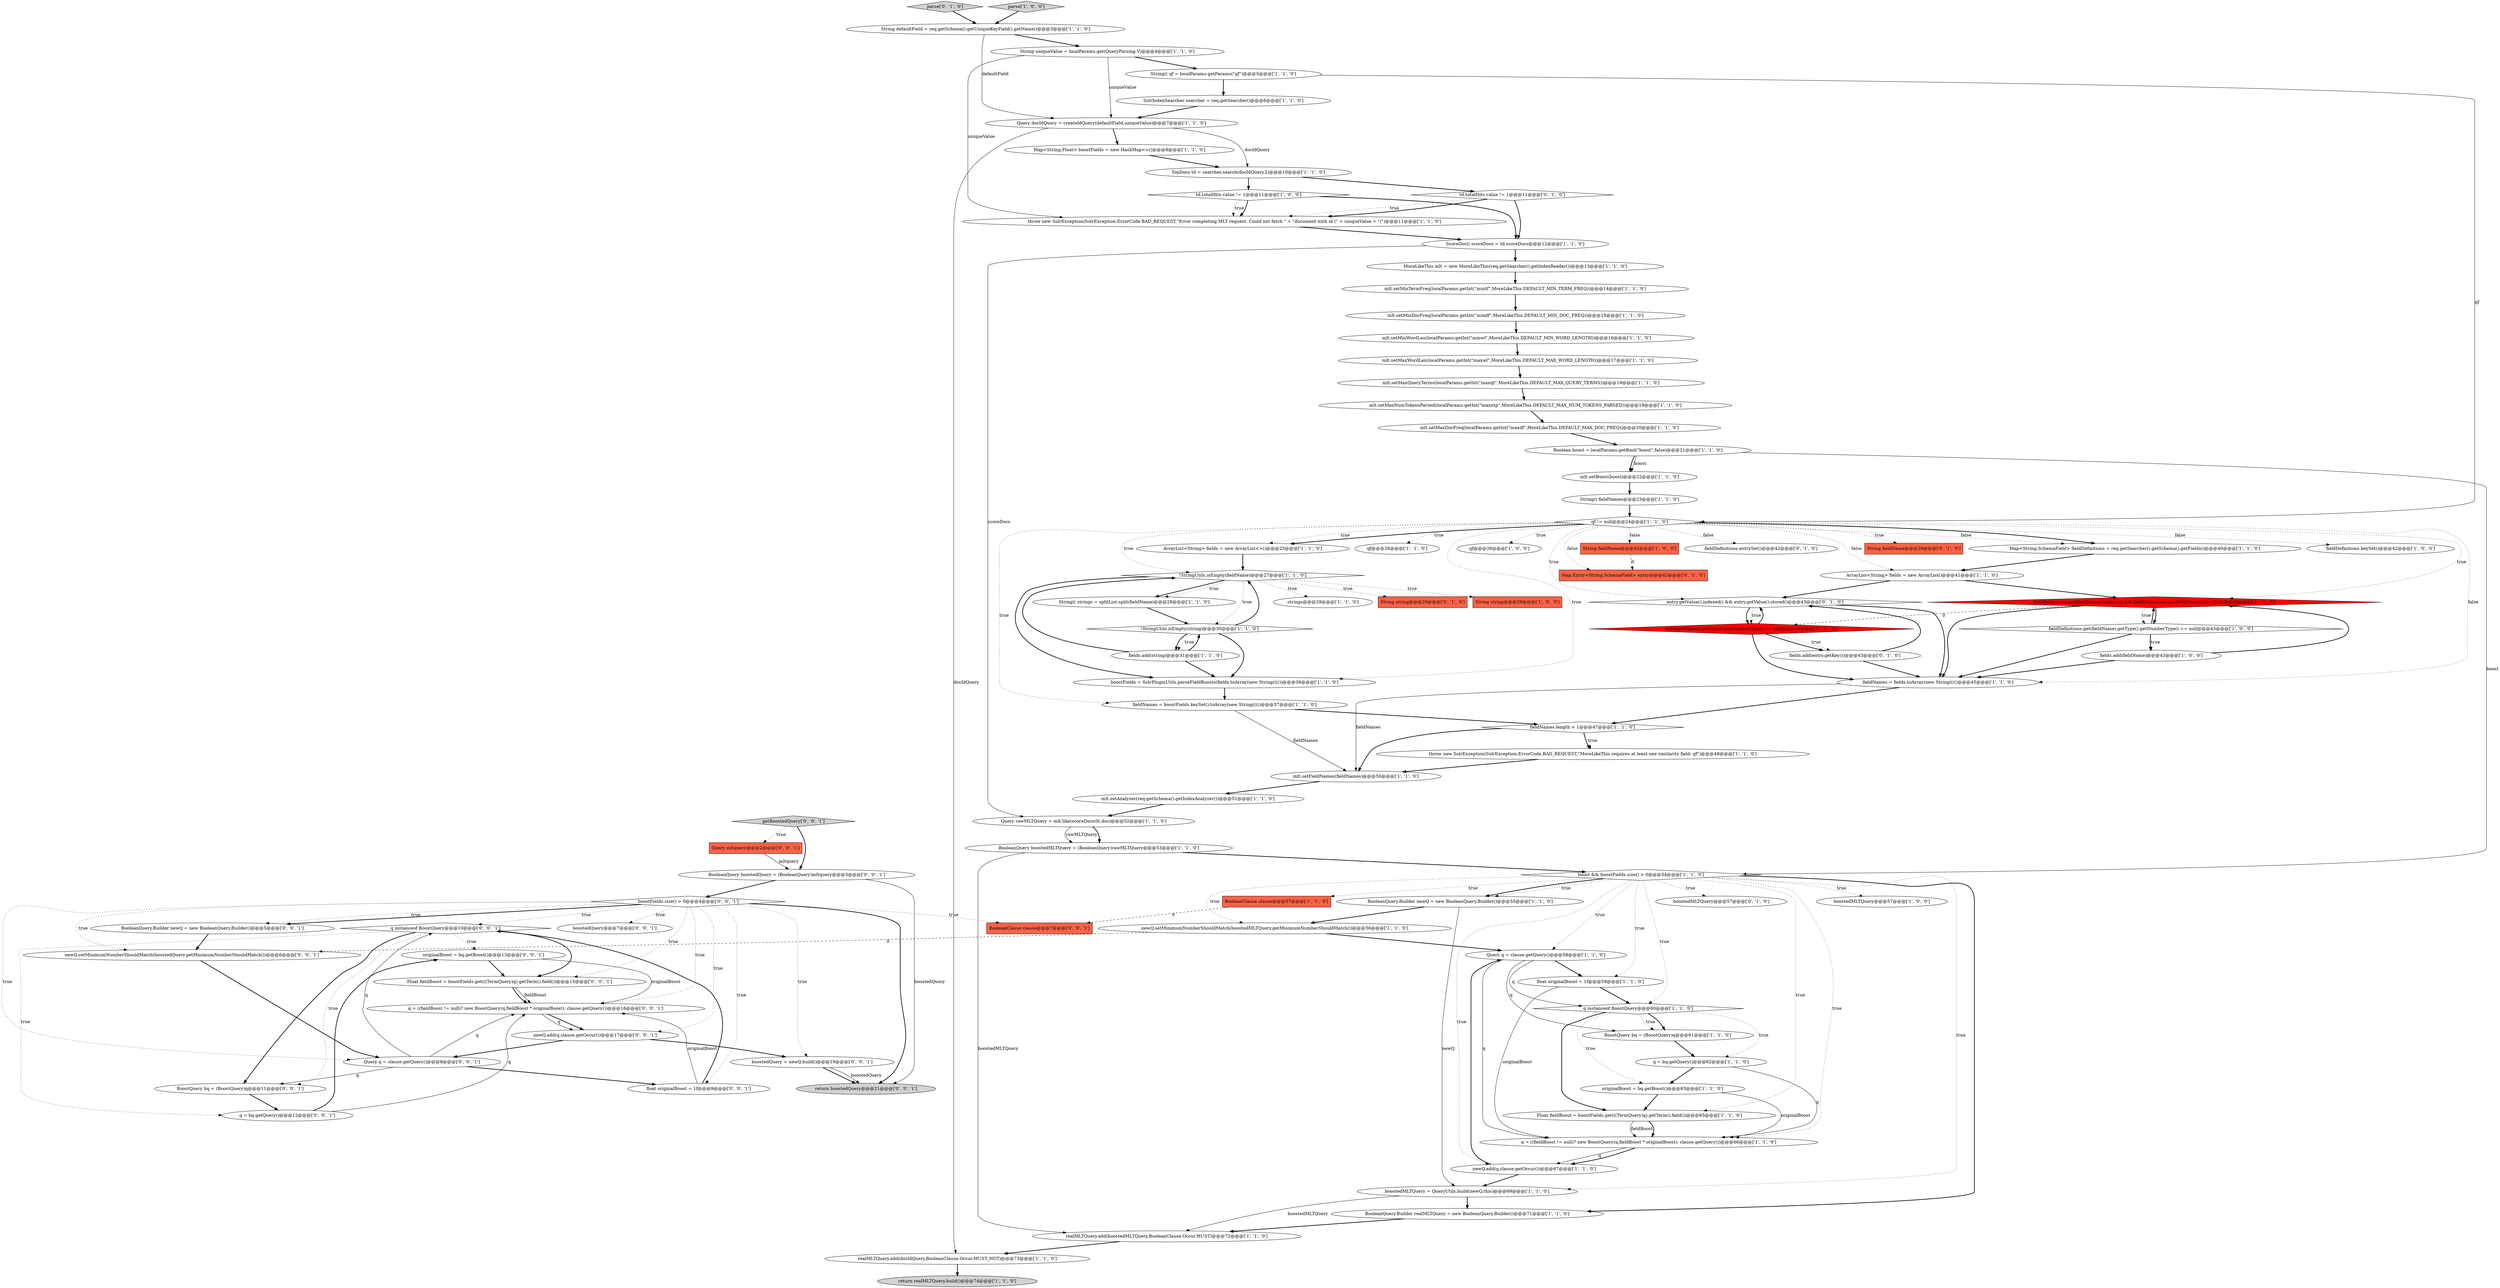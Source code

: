 digraph {
89 [style = filled, label = "BooleanClause clause@@@7@@@['0', '0', '1']", fillcolor = tomato, shape = box image = "AAA0AAABBB3BBB"];
16 [style = filled, label = "Map<String,Float> boostFields = new HashMap<>()@@@8@@@['1', '1', '0']", fillcolor = white, shape = ellipse image = "AAA0AAABBB1BBB"];
8 [style = filled, label = "Boolean boost = localParams.getBool(\"boost\",false)@@@21@@@['1', '1', '0']", fillcolor = white, shape = ellipse image = "AAA0AAABBB1BBB"];
39 [style = filled, label = "td.totalHits.value != 1@@@11@@@['1', '0', '0']", fillcolor = white, shape = diamond image = "AAA0AAABBB1BBB"];
72 [style = filled, label = "parse['0', '1', '0']", fillcolor = lightgray, shape = diamond image = "AAA0AAABBB2BBB"];
26 [style = filled, label = "Query docIdQuery = createIdQuery(defaultField,uniqueValue)@@@7@@@['1', '1', '0']", fillcolor = white, shape = ellipse image = "AAA0AAABBB1BBB"];
46 [style = filled, label = "SolrIndexSearcher searcher = req.getSearcher()@@@6@@@['1', '1', '0']", fillcolor = white, shape = ellipse image = "AAA0AAABBB1BBB"];
12 [style = filled, label = "ArrayList<String> fields = new ArrayList<>()@@@25@@@['1', '1', '0']", fillcolor = white, shape = ellipse image = "AAA0AAABBB1BBB"];
19 [style = filled, label = "ScoreDoc(( scoreDocs = td.scoreDocs@@@12@@@['1', '1', '0']", fillcolor = white, shape = ellipse image = "AAA0AAABBB1BBB"];
24 [style = filled, label = "parse['1', '0', '0']", fillcolor = lightgray, shape = diamond image = "AAA0AAABBB1BBB"];
65 [style = filled, label = "BooleanQuery boostedMLTQuery = (BooleanQuery)rawMLTQuery@@@53@@@['1', '1', '0']", fillcolor = white, shape = ellipse image = "AAA0AAABBB1BBB"];
34 [style = filled, label = "q instanceof BoostQuery@@@60@@@['1', '1', '0']", fillcolor = white, shape = diamond image = "AAA0AAABBB1BBB"];
55 [style = filled, label = "newQ.setMinimumNumberShouldMatch(boostedMLTQuery.getMinimumNumberShouldMatch())@@@56@@@['1', '1', '0']", fillcolor = white, shape = ellipse image = "AAA0AAABBB1BBB"];
47 [style = filled, label = "!StringUtils.isEmpty(string)@@@30@@@['1', '1', '0']", fillcolor = white, shape = diamond image = "AAA0AAABBB1BBB"];
43 [style = filled, label = "boostFields = SolrPluginUtils.parseFieldBoosts(fields.toArray(new String(((())@@@36@@@['1', '1', '0']", fillcolor = white, shape = ellipse image = "AAA0AAABBB1BBB"];
22 [style = filled, label = "Map<String,SchemaField> fieldDefinitions = req.getSearcher().getSchema().getFields()@@@40@@@['1', '1', '0']", fillcolor = white, shape = ellipse image = "AAA0AAABBB1BBB"];
78 [style = filled, label = "q instanceof BoostQuery@@@10@@@['0', '0', '1']", fillcolor = white, shape = diamond image = "AAA0AAABBB3BBB"];
17 [style = filled, label = "fieldDefinitions.keySet()@@@42@@@['1', '0', '0']", fillcolor = white, shape = ellipse image = "AAA0AAABBB1BBB"];
51 [style = filled, label = "String fieldName@@@42@@@['1', '0', '0']", fillcolor = tomato, shape = box image = "AAA1AAABBB1BBB"];
57 [style = filled, label = "mlt.setMaxWordLen(localParams.getInt(\"maxwl\",MoreLikeThis.DEFAULT_MAX_WORD_LENGTH))@@@17@@@['1', '1', '0']", fillcolor = white, shape = ellipse image = "AAA0AAABBB1BBB"];
53 [style = filled, label = "boost && boostFields.size() > 0@@@54@@@['1', '1', '0']", fillcolor = white, shape = diamond image = "AAA0AAABBB1BBB"];
92 [style = filled, label = "getBoostedQuery['0', '0', '1']", fillcolor = lightgray, shape = diamond image = "AAA0AAABBB3BBB"];
83 [style = filled, label = "BooleanQuery.Builder newQ = new BooleanQuery.Builder()@@@5@@@['0', '0', '1']", fillcolor = white, shape = ellipse image = "AAA0AAABBB3BBB"];
70 [style = filled, label = "fields.add(entry.getKey())@@@43@@@['0', '1', '0']", fillcolor = white, shape = ellipse image = "AAA0AAABBB2BBB"];
73 [style = filled, label = "entry.getValue().indexed() && entry.getValue().stored()@@@43@@@['0', '1', '0']", fillcolor = white, shape = diamond image = "AAA0AAABBB2BBB"];
36 [style = filled, label = "fieldNames = boostFields.keySet().toArray(new String(((()@@@37@@@['1', '1', '0']", fillcolor = white, shape = ellipse image = "AAA0AAABBB1BBB"];
31 [style = filled, label = "qf != null@@@24@@@['1', '1', '0']", fillcolor = white, shape = diamond image = "AAA0AAABBB1BBB"];
61 [style = filled, label = "qf@@@26@@@['1', '1', '0']", fillcolor = white, shape = ellipse image = "AAA0AAABBB1BBB"];
81 [style = filled, label = "Query q = clause.getQuery()@@@8@@@['0', '0', '1']", fillcolor = white, shape = ellipse image = "AAA0AAABBB3BBB"];
90 [style = filled, label = "q = ((fieldBoost != null)? new BoostQuery(q,fieldBoost * originalBoost): clause.getQuery())@@@16@@@['0', '0', '1']", fillcolor = white, shape = ellipse image = "AAA0AAABBB3BBB"];
29 [style = filled, label = "BooleanQuery.Builder newQ = new BooleanQuery.Builder()@@@55@@@['1', '1', '0']", fillcolor = white, shape = ellipse image = "AAA0AAABBB1BBB"];
64 [style = filled, label = "mlt.setFieldNames(fieldNames)@@@50@@@['1', '1', '0']", fillcolor = white, shape = ellipse image = "AAA0AAABBB1BBB"];
69 [style = filled, label = "boostedMLTQuery@@@57@@@['0', '1', '0']", fillcolor = white, shape = ellipse image = "AAA0AAABBB2BBB"];
54 [style = filled, label = "fieldDefinitions.get(fieldName).indexed() && fieldDefinitions.get(fieldName).stored()@@@43@@@['1', '0', '0']", fillcolor = red, shape = diamond image = "AAA1AAABBB1BBB"];
66 [style = filled, label = "TopDocs td = searcher.search(docIdQuery,2)@@@10@@@['1', '1', '0']", fillcolor = white, shape = ellipse image = "AAA0AAABBB1BBB"];
76 [style = filled, label = "entry.getValue().getType().getNumberType() == null@@@43@@@['0', '1', '0']", fillcolor = red, shape = diamond image = "AAA1AAABBB2BBB"];
91 [style = filled, label = "newQ.add(q,clause.getOccur())@@@17@@@['0', '0', '1']", fillcolor = white, shape = ellipse image = "AAA0AAABBB3BBB"];
1 [style = filled, label = "boostedMLTQuery = QueryUtils.build(newQ,this)@@@69@@@['1', '1', '0']", fillcolor = white, shape = ellipse image = "AAA0AAABBB1BBB"];
33 [style = filled, label = "return realMLTQuery.build()@@@74@@@['1', '1', '0']", fillcolor = lightgray, shape = ellipse image = "AAA0AAABBB1BBB"];
79 [style = filled, label = "float originalBoost = 1f@@@9@@@['0', '0', '1']", fillcolor = white, shape = ellipse image = "AAA0AAABBB3BBB"];
28 [style = filled, label = "qf@@@26@@@['1', '0', '0']", fillcolor = white, shape = ellipse image = "AAA0AAABBB1BBB"];
3 [style = filled, label = "String(( qf = localParams.getParams(\"qf\")@@@5@@@['1', '1', '0']", fillcolor = white, shape = ellipse image = "AAA0AAABBB1BBB"];
93 [style = filled, label = "boostFields.size() > 0@@@4@@@['0', '0', '1']", fillcolor = white, shape = diamond image = "AAA0AAABBB3BBB"];
84 [style = filled, label = "return boostedQuery@@@21@@@['0', '0', '1']", fillcolor = lightgray, shape = ellipse image = "AAA0AAABBB3BBB"];
13 [style = filled, label = "Float fieldBoost = boostFields.get(((TermQuery)q).getTerm().field())@@@65@@@['1', '1', '0']", fillcolor = white, shape = ellipse image = "AAA0AAABBB1BBB"];
48 [style = filled, label = "Query rawMLTQuery = mlt.like(scoreDocs(0(.doc)@@@52@@@['1', '1', '0']", fillcolor = white, shape = ellipse image = "AAA0AAABBB1BBB"];
21 [style = filled, label = "Query q = clause.getQuery()@@@58@@@['1', '1', '0']", fillcolor = white, shape = ellipse image = "AAA0AAABBB1BBB"];
32 [style = filled, label = "String(( strings = splitList.split(fieldName)@@@28@@@['1', '1', '0']", fillcolor = white, shape = ellipse image = "AAA0AAABBB1BBB"];
14 [style = filled, label = "ArrayList<String> fields = new ArrayList()@@@41@@@['1', '1', '0']", fillcolor = white, shape = ellipse image = "AAA0AAABBB1BBB"];
52 [style = filled, label = "fieldNames.length < 1@@@47@@@['1', '1', '0']", fillcolor = white, shape = diamond image = "AAA0AAABBB1BBB"];
10 [style = filled, label = "mlt.setBoost(boost)@@@22@@@['1', '1', '0']", fillcolor = white, shape = ellipse image = "AAA0AAABBB1BBB"];
94 [style = filled, label = "originalBoost = bq.getBoost()@@@13@@@['0', '0', '1']", fillcolor = white, shape = ellipse image = "AAA0AAABBB3BBB"];
11 [style = filled, label = "boostedMLTQuery@@@57@@@['1', '0', '0']", fillcolor = white, shape = ellipse image = "AAA0AAABBB1BBB"];
35 [style = filled, label = "String(( fieldNames@@@23@@@['1', '1', '0']", fillcolor = white, shape = ellipse image = "AAA0AAABBB1BBB"];
62 [style = filled, label = "strings@@@29@@@['1', '1', '0']", fillcolor = white, shape = ellipse image = "AAA0AAABBB1BBB"];
27 [style = filled, label = "mlt.setMinTermFreq(localParams.getInt(\"mintf\",MoreLikeThis.DEFAULT_MIN_TERM_FREQ))@@@14@@@['1', '1', '0']", fillcolor = white, shape = ellipse image = "AAA0AAABBB1BBB"];
68 [style = filled, label = "String string@@@29@@@['0', '1', '0']", fillcolor = tomato, shape = box image = "AAA0AAABBB2BBB"];
2 [style = filled, label = "String uniqueValue = localParams.get(QueryParsing.V)@@@4@@@['1', '1', '0']", fillcolor = white, shape = ellipse image = "AAA0AAABBB1BBB"];
82 [style = filled, label = "Float fieldBoost = boostFields.get(((TermQuery)q).getTerm().field())@@@15@@@['0', '0', '1']", fillcolor = white, shape = ellipse image = "AAA0AAABBB3BBB"];
58 [style = filled, label = "String defaultField = req.getSchema().getUniqueKeyField().getName()@@@3@@@['1', '1', '0']", fillcolor = white, shape = ellipse image = "AAA0AAABBB1BBB"];
20 [style = filled, label = "mlt.setMaxDocFreq(localParams.getInt(\"maxdf\",MoreLikeThis.DEFAULT_MAX_DOC_FREQ))@@@20@@@['1', '1', '0']", fillcolor = white, shape = ellipse image = "AAA0AAABBB1BBB"];
40 [style = filled, label = "fields.add(string)@@@31@@@['1', '1', '0']", fillcolor = white, shape = ellipse image = "AAA0AAABBB1BBB"];
59 [style = filled, label = "!StringUtils.isEmpty(fieldName)@@@27@@@['1', '1', '0']", fillcolor = white, shape = diamond image = "AAA0AAABBB1BBB"];
88 [style = filled, label = "q = bq.getQuery()@@@12@@@['0', '0', '1']", fillcolor = white, shape = ellipse image = "AAA0AAABBB3BBB"];
75 [style = filled, label = "Map.Entry<String,SchemaField> entry@@@42@@@['0', '1', '0']", fillcolor = tomato, shape = box image = "AAA1AAABBB2BBB"];
60 [style = filled, label = "throw new SolrException(SolrException.ErrorCode.BAD_REQUEST,\"MoreLikeThis requires at least one similarity field: qf\")@@@48@@@['1', '1', '0']", fillcolor = white, shape = ellipse image = "AAA0AAABBB1BBB"];
30 [style = filled, label = "String string@@@29@@@['1', '0', '0']", fillcolor = tomato, shape = box image = "AAA0AAABBB1BBB"];
50 [style = filled, label = "BoostQuery bq = (BoostQuery)q@@@61@@@['1', '1', '0']", fillcolor = white, shape = ellipse image = "AAA0AAABBB1BBB"];
56 [style = filled, label = "float originalBoost = 1f@@@59@@@['1', '1', '0']", fillcolor = white, shape = ellipse image = "AAA0AAABBB1BBB"];
38 [style = filled, label = "MoreLikeThis mlt = new MoreLikeThis(req.getSearcher().getIndexReader())@@@13@@@['1', '1', '0']", fillcolor = white, shape = ellipse image = "AAA0AAABBB1BBB"];
77 [style = filled, label = "boostedQuery@@@7@@@['0', '0', '1']", fillcolor = white, shape = ellipse image = "AAA0AAABBB3BBB"];
5 [style = filled, label = "mlt.setMaxQueryTerms(localParams.getInt(\"maxqt\",MoreLikeThis.DEFAULT_MAX_QUERY_TERMS))@@@18@@@['1', '1', '0']", fillcolor = white, shape = ellipse image = "AAA0AAABBB1BBB"];
41 [style = filled, label = "mlt.setMaxNumTokensParsed(localParams.getInt(\"maxntp\",MoreLikeThis.DEFAULT_MAX_NUM_TOKENS_PARSED))@@@19@@@['1', '1', '0']", fillcolor = white, shape = ellipse image = "AAA0AAABBB1BBB"];
95 [style = filled, label = "BoostQuery bq = (BoostQuery)q@@@11@@@['0', '0', '1']", fillcolor = white, shape = ellipse image = "AAA0AAABBB3BBB"];
85 [style = filled, label = "boostedQuery = newQ.build()@@@19@@@['0', '0', '1']", fillcolor = white, shape = ellipse image = "AAA0AAABBB3BBB"];
4 [style = filled, label = "newQ.add(q,clause.getOccur())@@@67@@@['1', '1', '0']", fillcolor = white, shape = ellipse image = "AAA0AAABBB1BBB"];
0 [style = filled, label = "realMLTQuery.add(boostedMLTQuery,BooleanClause.Occur.MUST)@@@72@@@['1', '1', '0']", fillcolor = white, shape = ellipse image = "AAA0AAABBB1BBB"];
18 [style = filled, label = "mlt.setAnalyzer(req.getSchema().getIndexAnalyzer())@@@51@@@['1', '1', '0']", fillcolor = white, shape = ellipse image = "AAA0AAABBB1BBB"];
74 [style = filled, label = "fieldDefinitions.entrySet()@@@42@@@['0', '1', '0']", fillcolor = white, shape = ellipse image = "AAA0AAABBB2BBB"];
86 [style = filled, label = "Query mltquery@@@2@@@['0', '0', '1']", fillcolor = tomato, shape = box image = "AAA0AAABBB3BBB"];
49 [style = filled, label = "fieldNames = fields.toArray(new String(((()@@@45@@@['1', '1', '0']", fillcolor = white, shape = ellipse image = "AAA0AAABBB1BBB"];
63 [style = filled, label = "mlt.setMinDocFreq(localParams.getInt(\"mindf\",MoreLikeThis.DEFAULT_MIN_DOC_FREQ))@@@15@@@['1', '1', '0']", fillcolor = white, shape = ellipse image = "AAA0AAABBB1BBB"];
9 [style = filled, label = "realMLTQuery.add(docIdQuery,BooleanClause.Occur.MUST_NOT)@@@73@@@['1', '1', '0']", fillcolor = white, shape = ellipse image = "AAA0AAABBB1BBB"];
67 [style = filled, label = "String fieldName@@@26@@@['0', '1', '0']", fillcolor = tomato, shape = box image = "AAA0AAABBB2BBB"];
23 [style = filled, label = "originalBoost = bq.getBoost()@@@63@@@['1', '1', '0']", fillcolor = white, shape = ellipse image = "AAA0AAABBB1BBB"];
15 [style = filled, label = "fieldDefinitions.get(fieldName).getType().getNumberType() == null@@@43@@@['1', '0', '0']", fillcolor = white, shape = diamond image = "AAA0AAABBB1BBB"];
87 [style = filled, label = "BooleanQuery boostedQuery = (BooleanQuery)mltquery@@@3@@@['0', '0', '1']", fillcolor = white, shape = ellipse image = "AAA0AAABBB3BBB"];
80 [style = filled, label = "newQ.setMinimumNumberShouldMatch(boostedQuery.getMinimumNumberShouldMatch())@@@6@@@['0', '0', '1']", fillcolor = white, shape = ellipse image = "AAA0AAABBB3BBB"];
42 [style = filled, label = "throw new SolrException(SolrException.ErrorCode.BAD_REQUEST,\"Error completing MLT request. Could not fetch \" + \"document with id (\" + uniqueValue + \"(\")@@@11@@@['1', '1', '0']", fillcolor = white, shape = ellipse image = "AAA0AAABBB1BBB"];
7 [style = filled, label = "fields.add(fieldName)@@@43@@@['1', '0', '0']", fillcolor = white, shape = ellipse image = "AAA0AAABBB1BBB"];
44 [style = filled, label = "q = ((fieldBoost != null)? new BoostQuery(q,fieldBoost * originalBoost): clause.getQuery())@@@66@@@['1', '1', '0']", fillcolor = white, shape = ellipse image = "AAA0AAABBB1BBB"];
25 [style = filled, label = "mlt.setMinWordLen(localParams.getInt(\"minwl\",MoreLikeThis.DEFAULT_MIN_WORD_LENGTH))@@@16@@@['1', '1', '0']", fillcolor = white, shape = ellipse image = "AAA0AAABBB1BBB"];
37 [style = filled, label = "q = bq.getQuery()@@@62@@@['1', '1', '0']", fillcolor = white, shape = ellipse image = "AAA0AAABBB1BBB"];
71 [style = filled, label = "td.totalHits.value != 1@@@11@@@['0', '1', '0']", fillcolor = white, shape = diamond image = "AAA0AAABBB2BBB"];
6 [style = filled, label = "BooleanQuery.Builder realMLTQuery = new BooleanQuery.Builder()@@@71@@@['1', '1', '0']", fillcolor = white, shape = ellipse image = "AAA0AAABBB1BBB"];
45 [style = filled, label = "BooleanClause clause@@@57@@@['1', '1', '0']", fillcolor = tomato, shape = box image = "AAA0AAABBB1BBB"];
65->0 [style = solid, label="boostedMLTQuery"];
8->10 [style = bold, label=""];
39->19 [style = bold, label=""];
58->26 [style = solid, label="defaultField"];
92->86 [style = dotted, label="true"];
52->64 [style = bold, label=""];
56->34 [style = bold, label=""];
93->90 [style = dotted, label="true"];
64->18 [style = bold, label=""];
15->54 [style = bold, label=""];
24->58 [style = bold, label=""];
49->64 [style = solid, label="fieldNames"];
10->35 [style = bold, label=""];
21->44 [style = solid, label="q"];
16->66 [style = bold, label=""];
39->42 [style = dotted, label="true"];
34->50 [style = bold, label=""];
7->49 [style = bold, label=""];
41->20 [style = bold, label=""];
15->7 [style = dotted, label="true"];
94->90 [style = solid, label="originalBoost"];
53->55 [style = dotted, label="true"];
92->87 [style = bold, label=""];
54->76 [style = dashed, label="0"];
34->23 [style = dotted, label="true"];
93->80 [style = dotted, label="true"];
70->73 [style = bold, label=""];
76->73 [style = bold, label=""];
52->60 [style = bold, label=""];
59->62 [style = dotted, label="true"];
21->56 [style = bold, label=""];
31->59 [style = dotted, label="true"];
31->28 [style = dotted, label="true"];
53->13 [style = dotted, label="true"];
23->13 [style = bold, label=""];
34->50 [style = dotted, label="true"];
82->90 [style = solid, label="fieldBoost"];
81->79 [style = bold, label=""];
40->47 [style = bold, label=""];
26->66 [style = solid, label="docIdQuery"];
13->44 [style = solid, label="fieldBoost"];
91->81 [style = bold, label=""];
36->64 [style = solid, label="fieldNames"];
73->76 [style = bold, label=""];
85->84 [style = bold, label=""];
29->1 [style = solid, label="newQ"];
34->37 [style = dotted, label="true"];
31->12 [style = dotted, label="true"];
26->9 [style = solid, label="docIdQuery"];
53->34 [style = dotted, label="true"];
93->84 [style = bold, label=""];
42->19 [style = bold, label=""];
78->95 [style = dotted, label="true"];
25->57 [style = bold, label=""];
53->29 [style = bold, label=""];
44->4 [style = solid, label="q"];
35->31 [style = bold, label=""];
3->46 [style = bold, label=""];
93->89 [style = dotted, label="true"];
54->49 [style = bold, label=""];
95->88 [style = bold, label=""];
9->33 [style = bold, label=""];
59->30 [style = dotted, label="true"];
50->37 [style = bold, label=""];
59->32 [style = bold, label=""];
60->64 [style = bold, label=""];
51->75 [style = dashed, label="0"];
4->21 [style = bold, label=""];
58->2 [style = bold, label=""];
47->43 [style = bold, label=""];
1->0 [style = solid, label="boostedMLTQuery"];
26->16 [style = bold, label=""];
31->49 [style = dotted, label="false"];
20->8 [style = bold, label=""];
93->91 [style = dotted, label="true"];
76->49 [style = bold, label=""];
44->4 [style = bold, label=""];
71->42 [style = dotted, label="true"];
14->73 [style = bold, label=""];
57->5 [style = bold, label=""];
53->4 [style = dotted, label="true"];
66->71 [style = bold, label=""];
71->42 [style = bold, label=""];
31->51 [style = dotted, label="false"];
65->53 [style = bold, label=""];
31->43 [style = dotted, label="true"];
81->78 [style = solid, label="q"];
22->14 [style = bold, label=""];
78->82 [style = bold, label=""];
93->79 [style = dotted, label="true"];
39->42 [style = bold, label=""];
19->38 [style = bold, label=""];
59->43 [style = bold, label=""];
71->19 [style = bold, label=""];
93->83 [style = bold, label=""];
90->91 [style = bold, label=""];
93->82 [style = dotted, label="true"];
93->85 [style = dotted, label="true"];
80->81 [style = bold, label=""];
31->54 [style = dotted, label="true"];
53->69 [style = dotted, label="true"];
2->26 [style = solid, label="uniqueValue"];
47->40 [style = bold, label=""];
36->52 [style = bold, label=""];
73->49 [style = bold, label=""];
31->74 [style = dotted, label="false"];
93->81 [style = dotted, label="true"];
2->3 [style = bold, label=""];
66->39 [style = bold, label=""];
43->36 [style = bold, label=""];
53->29 [style = dotted, label="true"];
90->91 [style = solid, label="q"];
38->27 [style = bold, label=""];
78->88 [style = dotted, label="true"];
53->45 [style = dotted, label="true"];
54->15 [style = bold, label=""];
40->59 [style = bold, label=""];
7->54 [style = bold, label=""];
47->59 [style = bold, label=""];
31->12 [style = bold, label=""];
56->44 [style = solid, label="originalBoost"];
55->80 [style = dashed, label="0"];
83->80 [style = bold, label=""];
21->50 [style = solid, label="q"];
29->55 [style = bold, label=""];
1->6 [style = bold, label=""];
63->25 [style = bold, label=""];
18->48 [style = bold, label=""];
93->77 [style = dotted, label="true"];
53->56 [style = dotted, label="true"];
53->44 [style = dotted, label="true"];
93->78 [style = dotted, label="true"];
54->15 [style = dotted, label="true"];
8->53 [style = solid, label="boost"];
78->94 [style = dotted, label="true"];
52->60 [style = dotted, label="true"];
85->84 [style = solid, label="boostedQuery"];
76->70 [style = bold, label=""];
8->10 [style = solid, label="boost"];
86->87 [style = solid, label="mltquery"];
31->67 [style = dotted, label="true"];
4->1 [style = bold, label=""];
40->43 [style = bold, label=""];
87->93 [style = bold, label=""];
70->49 [style = bold, label=""];
15->49 [style = bold, label=""];
81->90 [style = solid, label="q"];
0->9 [style = bold, label=""];
45->89 [style = dashed, label="0"];
78->95 [style = bold, label=""];
31->14 [style = dotted, label="false"];
93->83 [style = dotted, label="true"];
31->22 [style = bold, label=""];
55->21 [style = bold, label=""];
15->7 [style = bold, label=""];
91->85 [style = bold, label=""];
31->73 [style = dotted, label="true"];
87->84 [style = solid, label="boostedQuery"];
59->68 [style = dotted, label="true"];
2->42 [style = solid, label="uniqueValue"];
13->44 [style = bold, label=""];
34->13 [style = bold, label=""];
94->82 [style = bold, label=""];
23->44 [style = solid, label="originalBoost"];
6->0 [style = bold, label=""];
27->63 [style = bold, label=""];
31->22 [style = dotted, label="false"];
19->48 [style = solid, label="scoreDocs"];
53->1 [style = dotted, label="true"];
88->90 [style = solid, label="q"];
37->23 [style = bold, label=""];
37->44 [style = solid, label="q"];
82->90 [style = bold, label=""];
14->54 [style = bold, label=""];
31->61 [style = dotted, label="true"];
46->26 [style = bold, label=""];
5->41 [style = bold, label=""];
88->94 [style = bold, label=""];
32->47 [style = bold, label=""];
49->52 [style = bold, label=""];
3->31 [style = solid, label="qf"];
79->78 [style = bold, label=""];
53->11 [style = dotted, label="true"];
31->75 [style = dotted, label="false"];
48->65 [style = solid, label="rawMLTQuery"];
72->58 [style = bold, label=""];
53->6 [style = bold, label=""];
47->40 [style = dotted, label="true"];
81->95 [style = solid, label="q"];
12->59 [style = bold, label=""];
73->76 [style = dotted, label="true"];
76->70 [style = dotted, label="true"];
59->47 [style = dotted, label="true"];
53->21 [style = dotted, label="true"];
48->65 [style = bold, label=""];
79->90 [style = solid, label="originalBoost"];
31->17 [style = dotted, label="false"];
31->36 [style = dotted, label="true"];
59->32 [style = dotted, label="true"];
21->34 [style = solid, label="q"];
}
